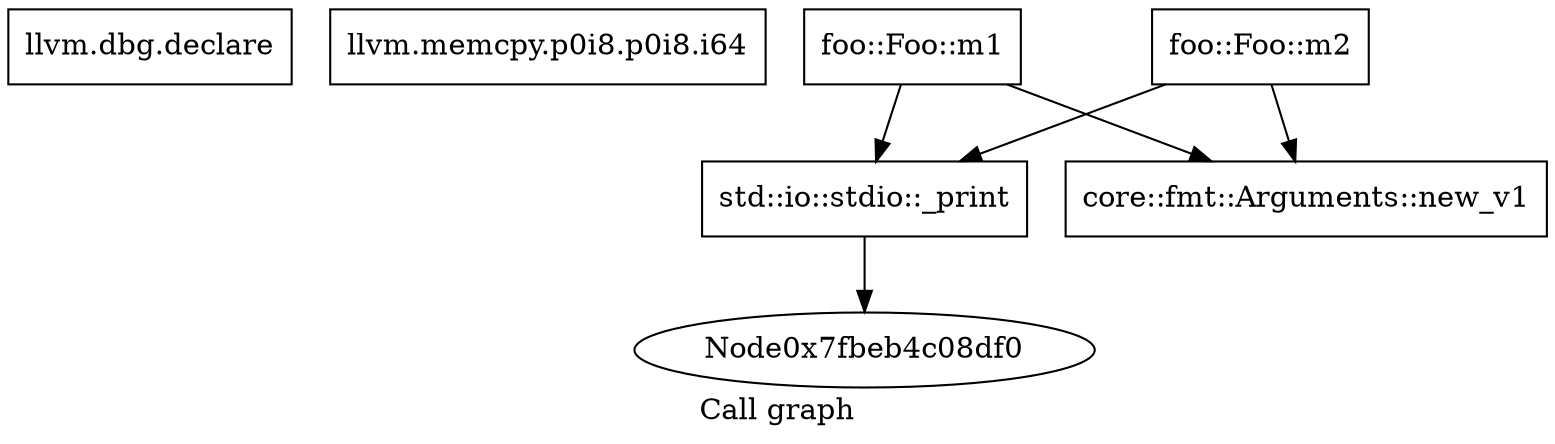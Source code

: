 digraph "Call graph" {
	label="Call graph";
	Node0x7fbeb4c06c80 [shape=record,label="{llvm.dbg.declare}"];
	Node0x7fbeb4c06ce0 [shape=record,label="{llvm.memcpy.p0i8.p0i8.i64}"];
	Node0x7fbeb4c087e0 [shape=record,label="{std::io::stdio::_print}"];
	Node0x7fbeb4c087e0 -> Node0x7fbeb4c08df0;
	Node0x7fbeb4c08cb0 [shape=record,label="{core::fmt::Arguments::new_v1}"];
	Node0x7fbeb4c08890 [shape=record,label="{foo::Foo::m1}"];
	Node0x7fbeb4c08890 -> Node0x7fbeb4c08cb0;
	Node0x7fbeb4c08890 -> Node0x7fbeb4c087e0;
	Node0x7fbeb4c0a1a0 [shape=record,label="{foo::Foo::m2}"];
	Node0x7fbeb4c0a1a0 -> Node0x7fbeb4c08cb0;
	Node0x7fbeb4c0a1a0 -> Node0x7fbeb4c087e0;
}
